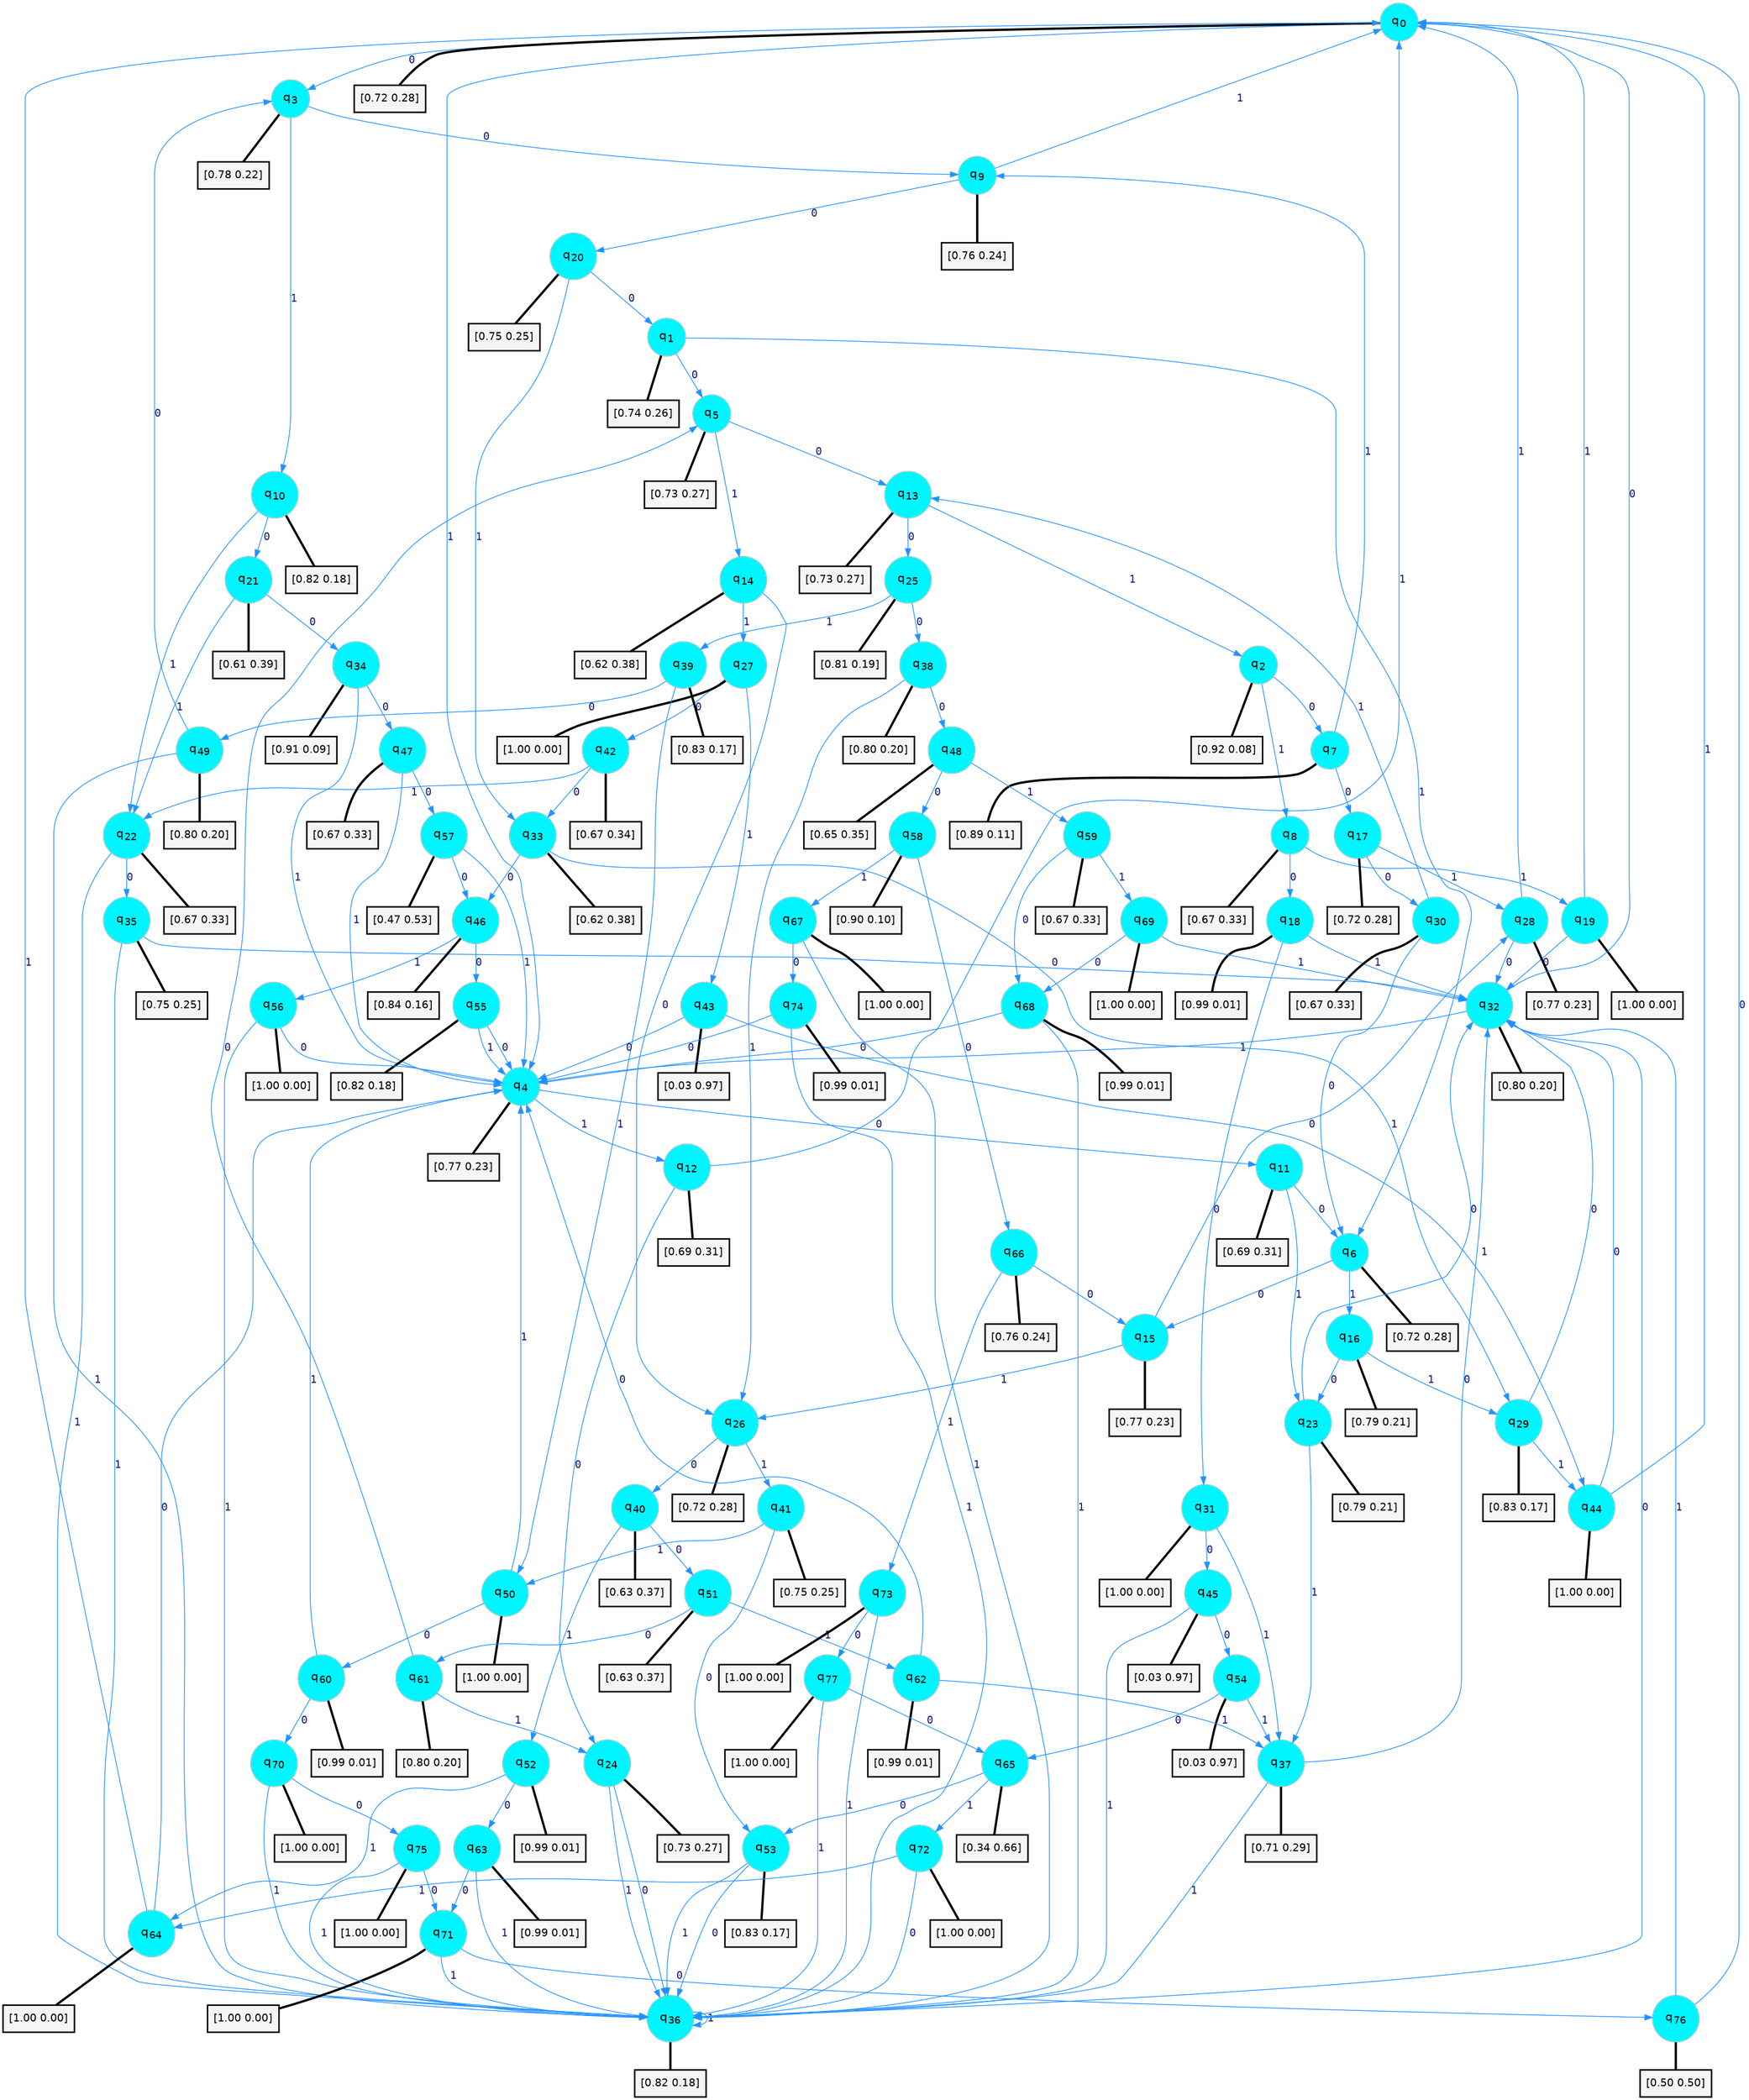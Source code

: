 digraph G {
graph [
bgcolor=transparent, dpi=300, rankdir=TD, size="40,25"];
node [
color=gray, fillcolor=turquoise1, fontcolor=black, fontname=Helvetica, fontsize=16, fontweight=bold, shape=circle, style=filled];
edge [
arrowsize=1, color=dodgerblue1, fontcolor=midnightblue, fontname=courier, fontweight=bold, penwidth=1, style=solid, weight=20];
0[label=<q<SUB>0</SUB>>];
1[label=<q<SUB>1</SUB>>];
2[label=<q<SUB>2</SUB>>];
3[label=<q<SUB>3</SUB>>];
4[label=<q<SUB>4</SUB>>];
5[label=<q<SUB>5</SUB>>];
6[label=<q<SUB>6</SUB>>];
7[label=<q<SUB>7</SUB>>];
8[label=<q<SUB>8</SUB>>];
9[label=<q<SUB>9</SUB>>];
10[label=<q<SUB>10</SUB>>];
11[label=<q<SUB>11</SUB>>];
12[label=<q<SUB>12</SUB>>];
13[label=<q<SUB>13</SUB>>];
14[label=<q<SUB>14</SUB>>];
15[label=<q<SUB>15</SUB>>];
16[label=<q<SUB>16</SUB>>];
17[label=<q<SUB>17</SUB>>];
18[label=<q<SUB>18</SUB>>];
19[label=<q<SUB>19</SUB>>];
20[label=<q<SUB>20</SUB>>];
21[label=<q<SUB>21</SUB>>];
22[label=<q<SUB>22</SUB>>];
23[label=<q<SUB>23</SUB>>];
24[label=<q<SUB>24</SUB>>];
25[label=<q<SUB>25</SUB>>];
26[label=<q<SUB>26</SUB>>];
27[label=<q<SUB>27</SUB>>];
28[label=<q<SUB>28</SUB>>];
29[label=<q<SUB>29</SUB>>];
30[label=<q<SUB>30</SUB>>];
31[label=<q<SUB>31</SUB>>];
32[label=<q<SUB>32</SUB>>];
33[label=<q<SUB>33</SUB>>];
34[label=<q<SUB>34</SUB>>];
35[label=<q<SUB>35</SUB>>];
36[label=<q<SUB>36</SUB>>];
37[label=<q<SUB>37</SUB>>];
38[label=<q<SUB>38</SUB>>];
39[label=<q<SUB>39</SUB>>];
40[label=<q<SUB>40</SUB>>];
41[label=<q<SUB>41</SUB>>];
42[label=<q<SUB>42</SUB>>];
43[label=<q<SUB>43</SUB>>];
44[label=<q<SUB>44</SUB>>];
45[label=<q<SUB>45</SUB>>];
46[label=<q<SUB>46</SUB>>];
47[label=<q<SUB>47</SUB>>];
48[label=<q<SUB>48</SUB>>];
49[label=<q<SUB>49</SUB>>];
50[label=<q<SUB>50</SUB>>];
51[label=<q<SUB>51</SUB>>];
52[label=<q<SUB>52</SUB>>];
53[label=<q<SUB>53</SUB>>];
54[label=<q<SUB>54</SUB>>];
55[label=<q<SUB>55</SUB>>];
56[label=<q<SUB>56</SUB>>];
57[label=<q<SUB>57</SUB>>];
58[label=<q<SUB>58</SUB>>];
59[label=<q<SUB>59</SUB>>];
60[label=<q<SUB>60</SUB>>];
61[label=<q<SUB>61</SUB>>];
62[label=<q<SUB>62</SUB>>];
63[label=<q<SUB>63</SUB>>];
64[label=<q<SUB>64</SUB>>];
65[label=<q<SUB>65</SUB>>];
66[label=<q<SUB>66</SUB>>];
67[label=<q<SUB>67</SUB>>];
68[label=<q<SUB>68</SUB>>];
69[label=<q<SUB>69</SUB>>];
70[label=<q<SUB>70</SUB>>];
71[label=<q<SUB>71</SUB>>];
72[label=<q<SUB>72</SUB>>];
73[label=<q<SUB>73</SUB>>];
74[label=<q<SUB>74</SUB>>];
75[label=<q<SUB>75</SUB>>];
76[label=<q<SUB>76</SUB>>];
77[label=<q<SUB>77</SUB>>];
78[label="[0.72 0.28]", shape=box,fontcolor=black, fontname=Helvetica, fontsize=14, penwidth=2, fillcolor=whitesmoke,color=black];
79[label="[0.74 0.26]", shape=box,fontcolor=black, fontname=Helvetica, fontsize=14, penwidth=2, fillcolor=whitesmoke,color=black];
80[label="[0.92 0.08]", shape=box,fontcolor=black, fontname=Helvetica, fontsize=14, penwidth=2, fillcolor=whitesmoke,color=black];
81[label="[0.78 0.22]", shape=box,fontcolor=black, fontname=Helvetica, fontsize=14, penwidth=2, fillcolor=whitesmoke,color=black];
82[label="[0.77 0.23]", shape=box,fontcolor=black, fontname=Helvetica, fontsize=14, penwidth=2, fillcolor=whitesmoke,color=black];
83[label="[0.73 0.27]", shape=box,fontcolor=black, fontname=Helvetica, fontsize=14, penwidth=2, fillcolor=whitesmoke,color=black];
84[label="[0.72 0.28]", shape=box,fontcolor=black, fontname=Helvetica, fontsize=14, penwidth=2, fillcolor=whitesmoke,color=black];
85[label="[0.89 0.11]", shape=box,fontcolor=black, fontname=Helvetica, fontsize=14, penwidth=2, fillcolor=whitesmoke,color=black];
86[label="[0.67 0.33]", shape=box,fontcolor=black, fontname=Helvetica, fontsize=14, penwidth=2, fillcolor=whitesmoke,color=black];
87[label="[0.76 0.24]", shape=box,fontcolor=black, fontname=Helvetica, fontsize=14, penwidth=2, fillcolor=whitesmoke,color=black];
88[label="[0.82 0.18]", shape=box,fontcolor=black, fontname=Helvetica, fontsize=14, penwidth=2, fillcolor=whitesmoke,color=black];
89[label="[0.69 0.31]", shape=box,fontcolor=black, fontname=Helvetica, fontsize=14, penwidth=2, fillcolor=whitesmoke,color=black];
90[label="[0.69 0.31]", shape=box,fontcolor=black, fontname=Helvetica, fontsize=14, penwidth=2, fillcolor=whitesmoke,color=black];
91[label="[0.73 0.27]", shape=box,fontcolor=black, fontname=Helvetica, fontsize=14, penwidth=2, fillcolor=whitesmoke,color=black];
92[label="[0.62 0.38]", shape=box,fontcolor=black, fontname=Helvetica, fontsize=14, penwidth=2, fillcolor=whitesmoke,color=black];
93[label="[0.77 0.23]", shape=box,fontcolor=black, fontname=Helvetica, fontsize=14, penwidth=2, fillcolor=whitesmoke,color=black];
94[label="[0.79 0.21]", shape=box,fontcolor=black, fontname=Helvetica, fontsize=14, penwidth=2, fillcolor=whitesmoke,color=black];
95[label="[0.72 0.28]", shape=box,fontcolor=black, fontname=Helvetica, fontsize=14, penwidth=2, fillcolor=whitesmoke,color=black];
96[label="[0.99 0.01]", shape=box,fontcolor=black, fontname=Helvetica, fontsize=14, penwidth=2, fillcolor=whitesmoke,color=black];
97[label="[1.00 0.00]", shape=box,fontcolor=black, fontname=Helvetica, fontsize=14, penwidth=2, fillcolor=whitesmoke,color=black];
98[label="[0.75 0.25]", shape=box,fontcolor=black, fontname=Helvetica, fontsize=14, penwidth=2, fillcolor=whitesmoke,color=black];
99[label="[0.61 0.39]", shape=box,fontcolor=black, fontname=Helvetica, fontsize=14, penwidth=2, fillcolor=whitesmoke,color=black];
100[label="[0.67 0.33]", shape=box,fontcolor=black, fontname=Helvetica, fontsize=14, penwidth=2, fillcolor=whitesmoke,color=black];
101[label="[0.79 0.21]", shape=box,fontcolor=black, fontname=Helvetica, fontsize=14, penwidth=2, fillcolor=whitesmoke,color=black];
102[label="[0.73 0.27]", shape=box,fontcolor=black, fontname=Helvetica, fontsize=14, penwidth=2, fillcolor=whitesmoke,color=black];
103[label="[0.81 0.19]", shape=box,fontcolor=black, fontname=Helvetica, fontsize=14, penwidth=2, fillcolor=whitesmoke,color=black];
104[label="[0.72 0.28]", shape=box,fontcolor=black, fontname=Helvetica, fontsize=14, penwidth=2, fillcolor=whitesmoke,color=black];
105[label="[1.00 0.00]", shape=box,fontcolor=black, fontname=Helvetica, fontsize=14, penwidth=2, fillcolor=whitesmoke,color=black];
106[label="[0.77 0.23]", shape=box,fontcolor=black, fontname=Helvetica, fontsize=14, penwidth=2, fillcolor=whitesmoke,color=black];
107[label="[0.83 0.17]", shape=box,fontcolor=black, fontname=Helvetica, fontsize=14, penwidth=2, fillcolor=whitesmoke,color=black];
108[label="[0.67 0.33]", shape=box,fontcolor=black, fontname=Helvetica, fontsize=14, penwidth=2, fillcolor=whitesmoke,color=black];
109[label="[1.00 0.00]", shape=box,fontcolor=black, fontname=Helvetica, fontsize=14, penwidth=2, fillcolor=whitesmoke,color=black];
110[label="[0.80 0.20]", shape=box,fontcolor=black, fontname=Helvetica, fontsize=14, penwidth=2, fillcolor=whitesmoke,color=black];
111[label="[0.62 0.38]", shape=box,fontcolor=black, fontname=Helvetica, fontsize=14, penwidth=2, fillcolor=whitesmoke,color=black];
112[label="[0.91 0.09]", shape=box,fontcolor=black, fontname=Helvetica, fontsize=14, penwidth=2, fillcolor=whitesmoke,color=black];
113[label="[0.75 0.25]", shape=box,fontcolor=black, fontname=Helvetica, fontsize=14, penwidth=2, fillcolor=whitesmoke,color=black];
114[label="[0.82 0.18]", shape=box,fontcolor=black, fontname=Helvetica, fontsize=14, penwidth=2, fillcolor=whitesmoke,color=black];
115[label="[0.71 0.29]", shape=box,fontcolor=black, fontname=Helvetica, fontsize=14, penwidth=2, fillcolor=whitesmoke,color=black];
116[label="[0.80 0.20]", shape=box,fontcolor=black, fontname=Helvetica, fontsize=14, penwidth=2, fillcolor=whitesmoke,color=black];
117[label="[0.83 0.17]", shape=box,fontcolor=black, fontname=Helvetica, fontsize=14, penwidth=2, fillcolor=whitesmoke,color=black];
118[label="[0.63 0.37]", shape=box,fontcolor=black, fontname=Helvetica, fontsize=14, penwidth=2, fillcolor=whitesmoke,color=black];
119[label="[0.75 0.25]", shape=box,fontcolor=black, fontname=Helvetica, fontsize=14, penwidth=2, fillcolor=whitesmoke,color=black];
120[label="[0.67 0.34]", shape=box,fontcolor=black, fontname=Helvetica, fontsize=14, penwidth=2, fillcolor=whitesmoke,color=black];
121[label="[0.03 0.97]", shape=box,fontcolor=black, fontname=Helvetica, fontsize=14, penwidth=2, fillcolor=whitesmoke,color=black];
122[label="[1.00 0.00]", shape=box,fontcolor=black, fontname=Helvetica, fontsize=14, penwidth=2, fillcolor=whitesmoke,color=black];
123[label="[0.03 0.97]", shape=box,fontcolor=black, fontname=Helvetica, fontsize=14, penwidth=2, fillcolor=whitesmoke,color=black];
124[label="[0.84 0.16]", shape=box,fontcolor=black, fontname=Helvetica, fontsize=14, penwidth=2, fillcolor=whitesmoke,color=black];
125[label="[0.67 0.33]", shape=box,fontcolor=black, fontname=Helvetica, fontsize=14, penwidth=2, fillcolor=whitesmoke,color=black];
126[label="[0.65 0.35]", shape=box,fontcolor=black, fontname=Helvetica, fontsize=14, penwidth=2, fillcolor=whitesmoke,color=black];
127[label="[0.80 0.20]", shape=box,fontcolor=black, fontname=Helvetica, fontsize=14, penwidth=2, fillcolor=whitesmoke,color=black];
128[label="[1.00 0.00]", shape=box,fontcolor=black, fontname=Helvetica, fontsize=14, penwidth=2, fillcolor=whitesmoke,color=black];
129[label="[0.63 0.37]", shape=box,fontcolor=black, fontname=Helvetica, fontsize=14, penwidth=2, fillcolor=whitesmoke,color=black];
130[label="[0.99 0.01]", shape=box,fontcolor=black, fontname=Helvetica, fontsize=14, penwidth=2, fillcolor=whitesmoke,color=black];
131[label="[0.83 0.17]", shape=box,fontcolor=black, fontname=Helvetica, fontsize=14, penwidth=2, fillcolor=whitesmoke,color=black];
132[label="[0.03 0.97]", shape=box,fontcolor=black, fontname=Helvetica, fontsize=14, penwidth=2, fillcolor=whitesmoke,color=black];
133[label="[0.82 0.18]", shape=box,fontcolor=black, fontname=Helvetica, fontsize=14, penwidth=2, fillcolor=whitesmoke,color=black];
134[label="[1.00 0.00]", shape=box,fontcolor=black, fontname=Helvetica, fontsize=14, penwidth=2, fillcolor=whitesmoke,color=black];
135[label="[0.47 0.53]", shape=box,fontcolor=black, fontname=Helvetica, fontsize=14, penwidth=2, fillcolor=whitesmoke,color=black];
136[label="[0.90 0.10]", shape=box,fontcolor=black, fontname=Helvetica, fontsize=14, penwidth=2, fillcolor=whitesmoke,color=black];
137[label="[0.67 0.33]", shape=box,fontcolor=black, fontname=Helvetica, fontsize=14, penwidth=2, fillcolor=whitesmoke,color=black];
138[label="[0.99 0.01]", shape=box,fontcolor=black, fontname=Helvetica, fontsize=14, penwidth=2, fillcolor=whitesmoke,color=black];
139[label="[0.80 0.20]", shape=box,fontcolor=black, fontname=Helvetica, fontsize=14, penwidth=2, fillcolor=whitesmoke,color=black];
140[label="[0.99 0.01]", shape=box,fontcolor=black, fontname=Helvetica, fontsize=14, penwidth=2, fillcolor=whitesmoke,color=black];
141[label="[0.99 0.01]", shape=box,fontcolor=black, fontname=Helvetica, fontsize=14, penwidth=2, fillcolor=whitesmoke,color=black];
142[label="[1.00 0.00]", shape=box,fontcolor=black, fontname=Helvetica, fontsize=14, penwidth=2, fillcolor=whitesmoke,color=black];
143[label="[0.34 0.66]", shape=box,fontcolor=black, fontname=Helvetica, fontsize=14, penwidth=2, fillcolor=whitesmoke,color=black];
144[label="[0.76 0.24]", shape=box,fontcolor=black, fontname=Helvetica, fontsize=14, penwidth=2, fillcolor=whitesmoke,color=black];
145[label="[1.00 0.00]", shape=box,fontcolor=black, fontname=Helvetica, fontsize=14, penwidth=2, fillcolor=whitesmoke,color=black];
146[label="[0.99 0.01]", shape=box,fontcolor=black, fontname=Helvetica, fontsize=14, penwidth=2, fillcolor=whitesmoke,color=black];
147[label="[1.00 0.00]", shape=box,fontcolor=black, fontname=Helvetica, fontsize=14, penwidth=2, fillcolor=whitesmoke,color=black];
148[label="[1.00 0.00]", shape=box,fontcolor=black, fontname=Helvetica, fontsize=14, penwidth=2, fillcolor=whitesmoke,color=black];
149[label="[1.00 0.00]", shape=box,fontcolor=black, fontname=Helvetica, fontsize=14, penwidth=2, fillcolor=whitesmoke,color=black];
150[label="[1.00 0.00]", shape=box,fontcolor=black, fontname=Helvetica, fontsize=14, penwidth=2, fillcolor=whitesmoke,color=black];
151[label="[1.00 0.00]", shape=box,fontcolor=black, fontname=Helvetica, fontsize=14, penwidth=2, fillcolor=whitesmoke,color=black];
152[label="[0.99 0.01]", shape=box,fontcolor=black, fontname=Helvetica, fontsize=14, penwidth=2, fillcolor=whitesmoke,color=black];
153[label="[1.00 0.00]", shape=box,fontcolor=black, fontname=Helvetica, fontsize=14, penwidth=2, fillcolor=whitesmoke,color=black];
154[label="[0.50 0.50]", shape=box,fontcolor=black, fontname=Helvetica, fontsize=14, penwidth=2, fillcolor=whitesmoke,color=black];
155[label="[1.00 0.00]", shape=box,fontcolor=black, fontname=Helvetica, fontsize=14, penwidth=2, fillcolor=whitesmoke,color=black];
0->3 [label=0];
0->4 [label=1];
0->78 [arrowhead=none, penwidth=3,color=black];
1->5 [label=0];
1->6 [label=1];
1->79 [arrowhead=none, penwidth=3,color=black];
2->7 [label=0];
2->8 [label=1];
2->80 [arrowhead=none, penwidth=3,color=black];
3->9 [label=0];
3->10 [label=1];
3->81 [arrowhead=none, penwidth=3,color=black];
4->11 [label=0];
4->12 [label=1];
4->82 [arrowhead=none, penwidth=3,color=black];
5->13 [label=0];
5->14 [label=1];
5->83 [arrowhead=none, penwidth=3,color=black];
6->15 [label=0];
6->16 [label=1];
6->84 [arrowhead=none, penwidth=3,color=black];
7->17 [label=0];
7->9 [label=1];
7->85 [arrowhead=none, penwidth=3,color=black];
8->18 [label=0];
8->19 [label=1];
8->86 [arrowhead=none, penwidth=3,color=black];
9->20 [label=0];
9->0 [label=1];
9->87 [arrowhead=none, penwidth=3,color=black];
10->21 [label=0];
10->22 [label=1];
10->88 [arrowhead=none, penwidth=3,color=black];
11->6 [label=0];
11->23 [label=1];
11->89 [arrowhead=none, penwidth=3,color=black];
12->24 [label=0];
12->0 [label=1];
12->90 [arrowhead=none, penwidth=3,color=black];
13->25 [label=0];
13->2 [label=1];
13->91 [arrowhead=none, penwidth=3,color=black];
14->26 [label=0];
14->27 [label=1];
14->92 [arrowhead=none, penwidth=3,color=black];
15->28 [label=0];
15->26 [label=1];
15->93 [arrowhead=none, penwidth=3,color=black];
16->23 [label=0];
16->29 [label=1];
16->94 [arrowhead=none, penwidth=3,color=black];
17->30 [label=0];
17->28 [label=1];
17->95 [arrowhead=none, penwidth=3,color=black];
18->31 [label=0];
18->32 [label=1];
18->96 [arrowhead=none, penwidth=3,color=black];
19->32 [label=0];
19->0 [label=1];
19->97 [arrowhead=none, penwidth=3,color=black];
20->1 [label=0];
20->33 [label=1];
20->98 [arrowhead=none, penwidth=3,color=black];
21->34 [label=0];
21->22 [label=1];
21->99 [arrowhead=none, penwidth=3,color=black];
22->35 [label=0];
22->36 [label=1];
22->100 [arrowhead=none, penwidth=3,color=black];
23->32 [label=0];
23->37 [label=1];
23->101 [arrowhead=none, penwidth=3,color=black];
24->36 [label=0];
24->36 [label=1];
24->102 [arrowhead=none, penwidth=3,color=black];
25->38 [label=0];
25->39 [label=1];
25->103 [arrowhead=none, penwidth=3,color=black];
26->40 [label=0];
26->41 [label=1];
26->104 [arrowhead=none, penwidth=3,color=black];
27->42 [label=0];
27->43 [label=1];
27->105 [arrowhead=none, penwidth=3,color=black];
28->32 [label=0];
28->0 [label=1];
28->106 [arrowhead=none, penwidth=3,color=black];
29->32 [label=0];
29->44 [label=1];
29->107 [arrowhead=none, penwidth=3,color=black];
30->6 [label=0];
30->13 [label=1];
30->108 [arrowhead=none, penwidth=3,color=black];
31->45 [label=0];
31->37 [label=1];
31->109 [arrowhead=none, penwidth=3,color=black];
32->0 [label=0];
32->4 [label=1];
32->110 [arrowhead=none, penwidth=3,color=black];
33->46 [label=0];
33->29 [label=1];
33->111 [arrowhead=none, penwidth=3,color=black];
34->47 [label=0];
34->4 [label=1];
34->112 [arrowhead=none, penwidth=3,color=black];
35->32 [label=0];
35->36 [label=1];
35->113 [arrowhead=none, penwidth=3,color=black];
36->32 [label=0];
36->36 [label=1];
36->114 [arrowhead=none, penwidth=3,color=black];
37->32 [label=0];
37->36 [label=1];
37->115 [arrowhead=none, penwidth=3,color=black];
38->48 [label=0];
38->26 [label=1];
38->116 [arrowhead=none, penwidth=3,color=black];
39->49 [label=0];
39->50 [label=1];
39->117 [arrowhead=none, penwidth=3,color=black];
40->51 [label=0];
40->52 [label=1];
40->118 [arrowhead=none, penwidth=3,color=black];
41->53 [label=0];
41->50 [label=1];
41->119 [arrowhead=none, penwidth=3,color=black];
42->33 [label=0];
42->22 [label=1];
42->120 [arrowhead=none, penwidth=3,color=black];
43->4 [label=0];
43->44 [label=1];
43->121 [arrowhead=none, penwidth=3,color=black];
44->32 [label=0];
44->0 [label=1];
44->122 [arrowhead=none, penwidth=3,color=black];
45->54 [label=0];
45->36 [label=1];
45->123 [arrowhead=none, penwidth=3,color=black];
46->55 [label=0];
46->56 [label=1];
46->124 [arrowhead=none, penwidth=3,color=black];
47->57 [label=0];
47->4 [label=1];
47->125 [arrowhead=none, penwidth=3,color=black];
48->58 [label=0];
48->59 [label=1];
48->126 [arrowhead=none, penwidth=3,color=black];
49->3 [label=0];
49->36 [label=1];
49->127 [arrowhead=none, penwidth=3,color=black];
50->60 [label=0];
50->4 [label=1];
50->128 [arrowhead=none, penwidth=3,color=black];
51->61 [label=0];
51->62 [label=1];
51->129 [arrowhead=none, penwidth=3,color=black];
52->63 [label=0];
52->64 [label=1];
52->130 [arrowhead=none, penwidth=3,color=black];
53->36 [label=0];
53->36 [label=1];
53->131 [arrowhead=none, penwidth=3,color=black];
54->65 [label=0];
54->37 [label=1];
54->132 [arrowhead=none, penwidth=3,color=black];
55->4 [label=0];
55->4 [label=1];
55->133 [arrowhead=none, penwidth=3,color=black];
56->4 [label=0];
56->36 [label=1];
56->134 [arrowhead=none, penwidth=3,color=black];
57->46 [label=0];
57->4 [label=1];
57->135 [arrowhead=none, penwidth=3,color=black];
58->66 [label=0];
58->67 [label=1];
58->136 [arrowhead=none, penwidth=3,color=black];
59->68 [label=0];
59->69 [label=1];
59->137 [arrowhead=none, penwidth=3,color=black];
60->70 [label=0];
60->4 [label=1];
60->138 [arrowhead=none, penwidth=3,color=black];
61->5 [label=0];
61->24 [label=1];
61->139 [arrowhead=none, penwidth=3,color=black];
62->4 [label=0];
62->37 [label=1];
62->140 [arrowhead=none, penwidth=3,color=black];
63->71 [label=0];
63->36 [label=1];
63->141 [arrowhead=none, penwidth=3,color=black];
64->4 [label=0];
64->0 [label=1];
64->142 [arrowhead=none, penwidth=3,color=black];
65->53 [label=0];
65->72 [label=1];
65->143 [arrowhead=none, penwidth=3,color=black];
66->15 [label=0];
66->73 [label=1];
66->144 [arrowhead=none, penwidth=3,color=black];
67->74 [label=0];
67->36 [label=1];
67->145 [arrowhead=none, penwidth=3,color=black];
68->4 [label=0];
68->36 [label=1];
68->146 [arrowhead=none, penwidth=3,color=black];
69->68 [label=0];
69->32 [label=1];
69->147 [arrowhead=none, penwidth=3,color=black];
70->75 [label=0];
70->36 [label=1];
70->148 [arrowhead=none, penwidth=3,color=black];
71->76 [label=0];
71->36 [label=1];
71->149 [arrowhead=none, penwidth=3,color=black];
72->36 [label=0];
72->64 [label=1];
72->150 [arrowhead=none, penwidth=3,color=black];
73->77 [label=0];
73->36 [label=1];
73->151 [arrowhead=none, penwidth=3,color=black];
74->4 [label=0];
74->36 [label=1];
74->152 [arrowhead=none, penwidth=3,color=black];
75->71 [label=0];
75->36 [label=1];
75->153 [arrowhead=none, penwidth=3,color=black];
76->0 [label=0];
76->32 [label=1];
76->154 [arrowhead=none, penwidth=3,color=black];
77->65 [label=0];
77->36 [label=1];
77->155 [arrowhead=none, penwidth=3,color=black];
}
